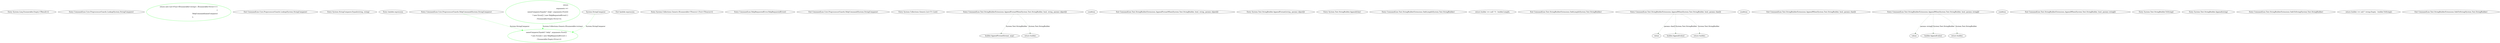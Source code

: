 digraph  {
m0_13 [cluster="System.Linq.Enumerable.Empty<TResult>()", file="PreprocessorGuards.cs", label="Entry System.Linq.Enumerable.Empty<TResult>()", span="0-0"];
m0_0 [cluster="CommandLine.Core.PreprocessorGuards.Lookup(System.StringComparer)", file="PreprocessorGuards.cs", label="Entry CommandLine.Core.PreprocessorGuards.Lookup(System.StringComparer)", span="13-13"];
m0_1 [cluster="CommandLine.Core.PreprocessorGuards.Lookup(System.StringComparer)", color=green, community=0, file="PreprocessorGuards.cs", label="return new List<Func<IEnumerable<string>, IEnumerable<Error>>>\r\n                {\r\n                    HelpCommand(nameComparer)\r\n                };", prediction=0, span="15-18"];
m0_2 [cluster="CommandLine.Core.PreprocessorGuards.Lookup(System.StringComparer)", file="PreprocessorGuards.cs", label="Exit CommandLine.Core.PreprocessorGuards.Lookup(System.StringComparer)", span="13-13"];
m0_11 [cluster="System.StringComparer.Equals(string, string)", file="PreprocessorGuards.cs", label="Entry System.StringComparer.Equals(string, string)", span="0-0"];
m0_7 [cluster="lambda expression", file="PreprocessorGuards.cs", label="Entry lambda expression", span="24-27"];
m0_8 [cluster="lambda expression", color=green, community=0, file="PreprocessorGuards.cs", label="nameComparer.Equals(''--help'', arguments.First())\r\n                        ? new Error[] { new HelpRequestedError() }\r\n                        : Enumerable.Empty<Error>()", prediction=1, span="25-27"];
m0_9 [cluster="lambda expression", file="PreprocessorGuards.cs", label="Exit lambda expression", span="24-27"];
m0_10 [cluster="System.Collections.Generic.IEnumerable<TSource>.First<TSource>()", file="PreprocessorGuards.cs", label="Entry System.Collections.Generic.IEnumerable<TSource>.First<TSource>()", span="0-0"];
m0_12 [cluster="CommandLine.HelpRequestedError.HelpRequestedError()", file="PreprocessorGuards.cs", label="Entry CommandLine.HelpRequestedError.HelpRequestedError()", span="353-353"];
m0_4 [cluster="CommandLine.Core.PreprocessorGuards.HelpCommand(System.StringComparer)", file="PreprocessorGuards.cs", label="Entry CommandLine.Core.PreprocessorGuards.HelpCommand(System.StringComparer)", span="21-21"];
m0_5 [cluster="CommandLine.Core.PreprocessorGuards.HelpCommand(System.StringComparer)", color=green, community=0, file="PreprocessorGuards.cs", label="return\r\n                arguments =>\r\n                    nameComparer.Equals(''--help'', arguments.First())\r\n                        ? new Error[] { new HelpRequestedError() }\r\n                        : Enumerable.Empty<Error>();", prediction=1, span="23-27"];
m0_6 [cluster="CommandLine.Core.PreprocessorGuards.HelpCommand(System.StringComparer)", file="PreprocessorGuards.cs", label="Exit CommandLine.Core.PreprocessorGuards.HelpCommand(System.StringComparer)", span="21-21"];
m0_3 [cluster="System.Collections.Generic.List<T>.List()", file="PreprocessorGuards.cs", label="Entry System.Collections.Generic.List<T>.List()", span="0-0"];
m0_14 [file="PreprocessorGuards.cs", label="System.StringComparer", span=""];
m1_14 [cluster="CommandLine.Text.StringBuilderExtensions.AppendFormatWhen(System.Text.StringBuilder, bool, string, params object[])", file="ReflectionExtensions.cs", label="Entry CommandLine.Text.StringBuilderExtensions.AppendFormatWhen(System.Text.StringBuilder, bool, string, params object[])", span="33-33"];
m1_15 [cluster="CommandLine.Text.StringBuilderExtensions.AppendFormatWhen(System.Text.StringBuilder, bool, string, params object[])", file="ReflectionExtensions.cs", label=condition, span="35-35"];
m1_16 [cluster="CommandLine.Text.StringBuilderExtensions.AppendFormatWhen(System.Text.StringBuilder, bool, string, params object[])", file="ReflectionExtensions.cs", label="builder.AppendFormat(format, args)", span="37-37"];
m1_17 [cluster="CommandLine.Text.StringBuilderExtensions.AppendFormatWhen(System.Text.StringBuilder, bool, string, params object[])", file="ReflectionExtensions.cs", label="return builder;", span="39-39"];
m1_18 [cluster="CommandLine.Text.StringBuilderExtensions.AppendFormatWhen(System.Text.StringBuilder, bool, string, params object[])", file="ReflectionExtensions.cs", label="Exit CommandLine.Text.StringBuilderExtensions.AppendFormatWhen(System.Text.StringBuilder, bool, string, params object[])", span="33-33"];
m1_19 [cluster="System.Text.StringBuilder.AppendFormat(string, params object[])", file="ReflectionExtensions.cs", label="Entry System.Text.StringBuilder.AppendFormat(string, params object[])", span="0-0"];
m1_13 [cluster="System.Text.StringBuilder.Append(char)", file="ReflectionExtensions.cs", label="Entry System.Text.StringBuilder.Append(char)", span="0-0"];
m1_24 [cluster="CommandLine.Text.StringBuilderExtensions.SafeLength(System.Text.StringBuilder)", file="ReflectionExtensions.cs", label="Entry CommandLine.Text.StringBuilderExtensions.SafeLength(System.Text.StringBuilder)", span="47-47"];
m1_25 [cluster="CommandLine.Text.StringBuilderExtensions.SafeLength(System.Text.StringBuilder)", file="ReflectionExtensions.cs", label="return builder == null ? 0 : builder.Length;", span="49-49"];
m1_26 [cluster="CommandLine.Text.StringBuilderExtensions.SafeLength(System.Text.StringBuilder)", file="ReflectionExtensions.cs", label="Exit CommandLine.Text.StringBuilderExtensions.SafeLength(System.Text.StringBuilder)", span="47-47"];
m1_7 [cluster="CommandLine.Text.StringBuilderExtensions.AppendWhen(System.Text.StringBuilder, bool, params char[])", file="ReflectionExtensions.cs", label="Entry CommandLine.Text.StringBuilderExtensions.AppendWhen(System.Text.StringBuilder, bool, params char[])", span="21-21"];
m1_8 [cluster="CommandLine.Text.StringBuilderExtensions.AppendWhen(System.Text.StringBuilder, bool, params char[])", file="ReflectionExtensions.cs", label=condition, span="23-23"];
m1_9 [cluster="CommandLine.Text.StringBuilderExtensions.AppendWhen(System.Text.StringBuilder, bool, params char[])", file="ReflectionExtensions.cs", label=values, span="25-25"];
m1_10 [cluster="CommandLine.Text.StringBuilderExtensions.AppendWhen(System.Text.StringBuilder, bool, params char[])", file="ReflectionExtensions.cs", label="builder.Append(value)", span="27-27"];
m1_11 [cluster="CommandLine.Text.StringBuilderExtensions.AppendWhen(System.Text.StringBuilder, bool, params char[])", file="ReflectionExtensions.cs", label="return builder;", span="30-30"];
m1_12 [cluster="CommandLine.Text.StringBuilderExtensions.AppendWhen(System.Text.StringBuilder, bool, params char[])", file="ReflectionExtensions.cs", label="Exit CommandLine.Text.StringBuilderExtensions.AppendWhen(System.Text.StringBuilder, bool, params char[])", span="21-21"];
m1_0 [cluster="CommandLine.Text.StringBuilderExtensions.AppendWhen(System.Text.StringBuilder, bool, params string[])", file="ReflectionExtensions.cs", label="Entry CommandLine.Text.StringBuilderExtensions.AppendWhen(System.Text.StringBuilder, bool, params string[])", span="9-9"];
m1_1 [cluster="CommandLine.Text.StringBuilderExtensions.AppendWhen(System.Text.StringBuilder, bool, params string[])", file="ReflectionExtensions.cs", label=condition, span="11-11"];
m1_2 [cluster="CommandLine.Text.StringBuilderExtensions.AppendWhen(System.Text.StringBuilder, bool, params string[])", file="ReflectionExtensions.cs", label=values, span="13-13"];
m1_3 [cluster="CommandLine.Text.StringBuilderExtensions.AppendWhen(System.Text.StringBuilder, bool, params string[])", file="ReflectionExtensions.cs", label="builder.Append(value)", span="15-15"];
m1_4 [cluster="CommandLine.Text.StringBuilderExtensions.AppendWhen(System.Text.StringBuilder, bool, params string[])", file="ReflectionExtensions.cs", label="return builder;", span="18-18"];
m1_5 [cluster="CommandLine.Text.StringBuilderExtensions.AppendWhen(System.Text.StringBuilder, bool, params string[])", file="ReflectionExtensions.cs", label="Exit CommandLine.Text.StringBuilderExtensions.AppendWhen(System.Text.StringBuilder, bool, params string[])", span="9-9"];
m1_23 [cluster="System.Text.StringBuilder.ToString()", file="ReflectionExtensions.cs", label="Entry System.Text.StringBuilder.ToString()", span="0-0"];
m1_6 [cluster="System.Text.StringBuilder.Append(string)", file="ReflectionExtensions.cs", label="Entry System.Text.StringBuilder.Append(string)", span="0-0"];
m1_20 [cluster="CommandLine.Text.StringBuilderExtensions.SafeToString(System.Text.StringBuilder)", file="ReflectionExtensions.cs", label="Entry CommandLine.Text.StringBuilderExtensions.SafeToString(System.Text.StringBuilder)", span="42-42"];
m1_21 [cluster="CommandLine.Text.StringBuilderExtensions.SafeToString(System.Text.StringBuilder)", file="ReflectionExtensions.cs", label="return builder == null ? string.Empty : builder.ToString();", span="44-44"];
m1_22 [cluster="CommandLine.Text.StringBuilderExtensions.SafeToString(System.Text.StringBuilder)", file="ReflectionExtensions.cs", label="Exit CommandLine.Text.StringBuilderExtensions.SafeToString(System.Text.StringBuilder)", span="42-42"];
m0_4 -> m0_8  [color=green, key=1, label="System.StringComparer", style=dashed];
m0_5 -> m0_8  [color=green, key=1, label="System.Collections.Generic.IEnumerable<string>", style=dashed];
m0_14 -> m0_8  [color=green, key=1, label="System.StringComparer", style=dashed];
m1_14 -> m1_16  [color=darkseagreen4, key=1, label="System.Text.StringBuilder", style=dashed];
m1_14 -> m1_17  [color=darkseagreen4, key=1, label="System.Text.StringBuilder", style=dashed];
m1_7 -> m1_9  [color=darkseagreen4, key=1, label="params char[]", style=dashed];
m1_7 -> m1_10  [color=darkseagreen4, key=1, label="System.Text.StringBuilder", style=dashed];
m1_7 -> m1_11  [color=darkseagreen4, key=1, label="System.Text.StringBuilder", style=dashed];
m1_0 -> m1_2  [color=darkseagreen4, key=1, label="params string[]", style=dashed];
m1_0 -> m1_3  [color=darkseagreen4, key=1, label="System.Text.StringBuilder", style=dashed];
m1_0 -> m1_4  [color=darkseagreen4, key=1, label="System.Text.StringBuilder", style=dashed];
}
